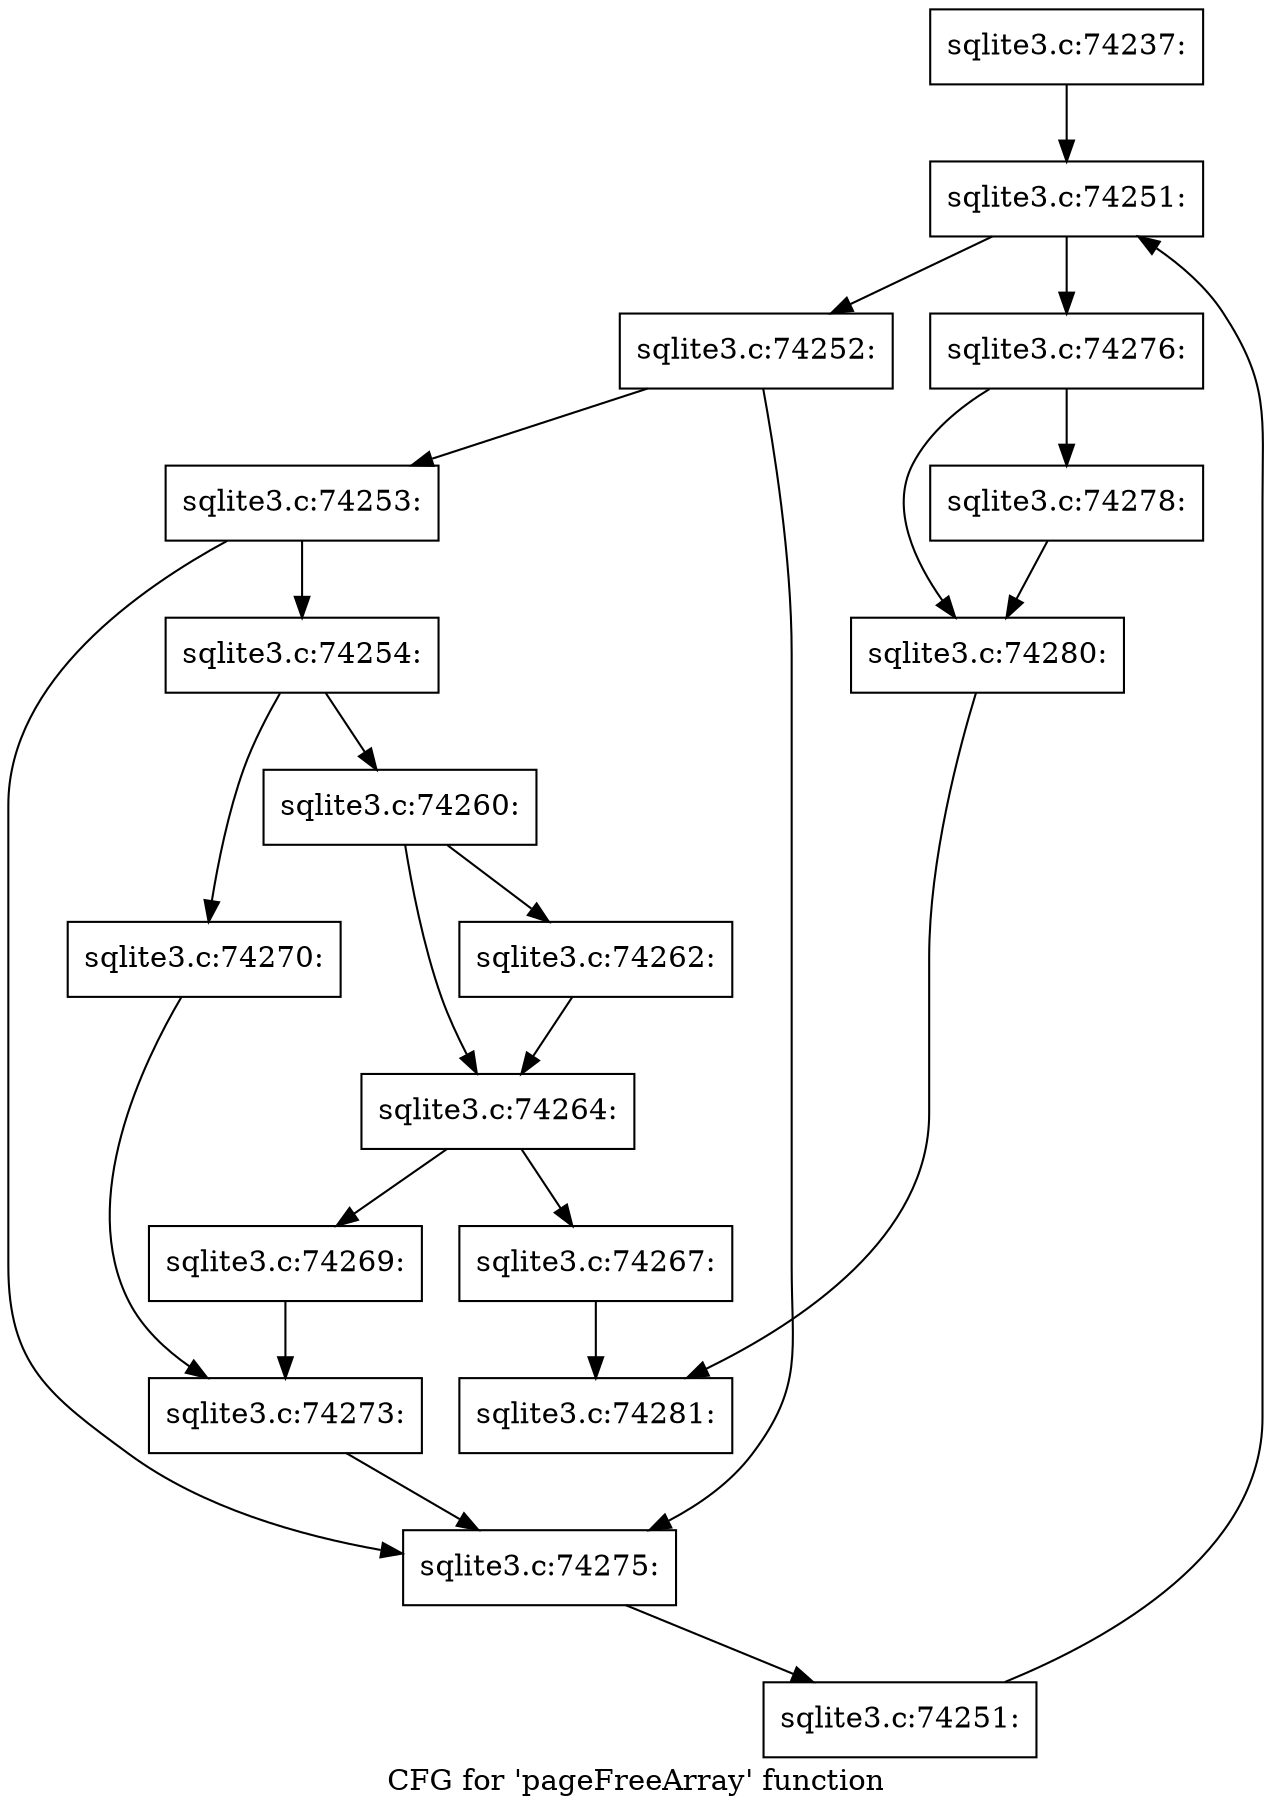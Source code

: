 digraph "CFG for 'pageFreeArray' function" {
	label="CFG for 'pageFreeArray' function";

	Node0x55c0f5a3a7c0 [shape=record,label="{sqlite3.c:74237:}"];
	Node0x55c0f5a3a7c0 -> Node0x55c0f82636e0;
	Node0x55c0f82636e0 [shape=record,label="{sqlite3.c:74251:}"];
	Node0x55c0f82636e0 -> Node0x55c0f8263900;
	Node0x55c0f82636e0 -> Node0x55c0f82634c0;
	Node0x55c0f8263900 [shape=record,label="{sqlite3.c:74252:}"];
	Node0x55c0f8263900 -> Node0x55c0f8264550;
	Node0x55c0f8263900 -> Node0x55c0f8264500;
	Node0x55c0f8264550 [shape=record,label="{sqlite3.c:74253:}"];
	Node0x55c0f8264550 -> Node0x55c0f82644b0;
	Node0x55c0f8264550 -> Node0x55c0f8264500;
	Node0x55c0f82644b0 [shape=record,label="{sqlite3.c:74254:}"];
	Node0x55c0f82644b0 -> Node0x55c0f8265580;
	Node0x55c0f82644b0 -> Node0x55c0f8265620;
	Node0x55c0f8265580 [shape=record,label="{sqlite3.c:74260:}"];
	Node0x55c0f8265580 -> Node0x55c0f8265cb0;
	Node0x55c0f8265580 -> Node0x55c0f8265d00;
	Node0x55c0f8265cb0 [shape=record,label="{sqlite3.c:74262:}"];
	Node0x55c0f8265cb0 -> Node0x55c0f8265d00;
	Node0x55c0f8265d00 [shape=record,label="{sqlite3.c:74264:}"];
	Node0x55c0f8265d00 -> Node0x55c0f8266a60;
	Node0x55c0f8265d00 -> Node0x55c0f8266ab0;
	Node0x55c0f8266a60 [shape=record,label="{sqlite3.c:74267:}"];
	Node0x55c0f8266a60 -> Node0x55c0f824c300;
	Node0x55c0f8266ab0 [shape=record,label="{sqlite3.c:74269:}"];
	Node0x55c0f8266ab0 -> Node0x55c0f82655d0;
	Node0x55c0f8265620 [shape=record,label="{sqlite3.c:74270:}"];
	Node0x55c0f8265620 -> Node0x55c0f82655d0;
	Node0x55c0f82655d0 [shape=record,label="{sqlite3.c:74273:}"];
	Node0x55c0f82655d0 -> Node0x55c0f8264500;
	Node0x55c0f8264500 [shape=record,label="{sqlite3.c:74275:}"];
	Node0x55c0f8264500 -> Node0x55c0f8263870;
	Node0x55c0f8263870 [shape=record,label="{sqlite3.c:74251:}"];
	Node0x55c0f8263870 -> Node0x55c0f82636e0;
	Node0x55c0f82634c0 [shape=record,label="{sqlite3.c:74276:}"];
	Node0x55c0f82634c0 -> Node0x55c0f8268000;
	Node0x55c0f82634c0 -> Node0x55c0f8268050;
	Node0x55c0f8268000 [shape=record,label="{sqlite3.c:74278:}"];
	Node0x55c0f8268000 -> Node0x55c0f8268050;
	Node0x55c0f8268050 [shape=record,label="{sqlite3.c:74280:}"];
	Node0x55c0f8268050 -> Node0x55c0f824c300;
	Node0x55c0f824c300 [shape=record,label="{sqlite3.c:74281:}"];
}
